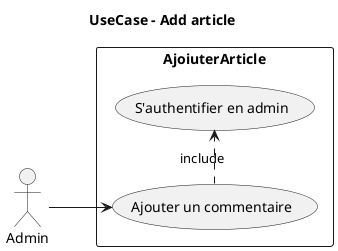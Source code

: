 @startuml
title UseCase - Add article
left to right direction
actor "Admin" as ad
rectangle AjoiuterArticle {
  usecase "Ajouter un commentaire" as UC1
  usecase "S'authentifier en admin" as UC30
  UC1 .> UC30 : include
}
ad --> UC1
@enduml